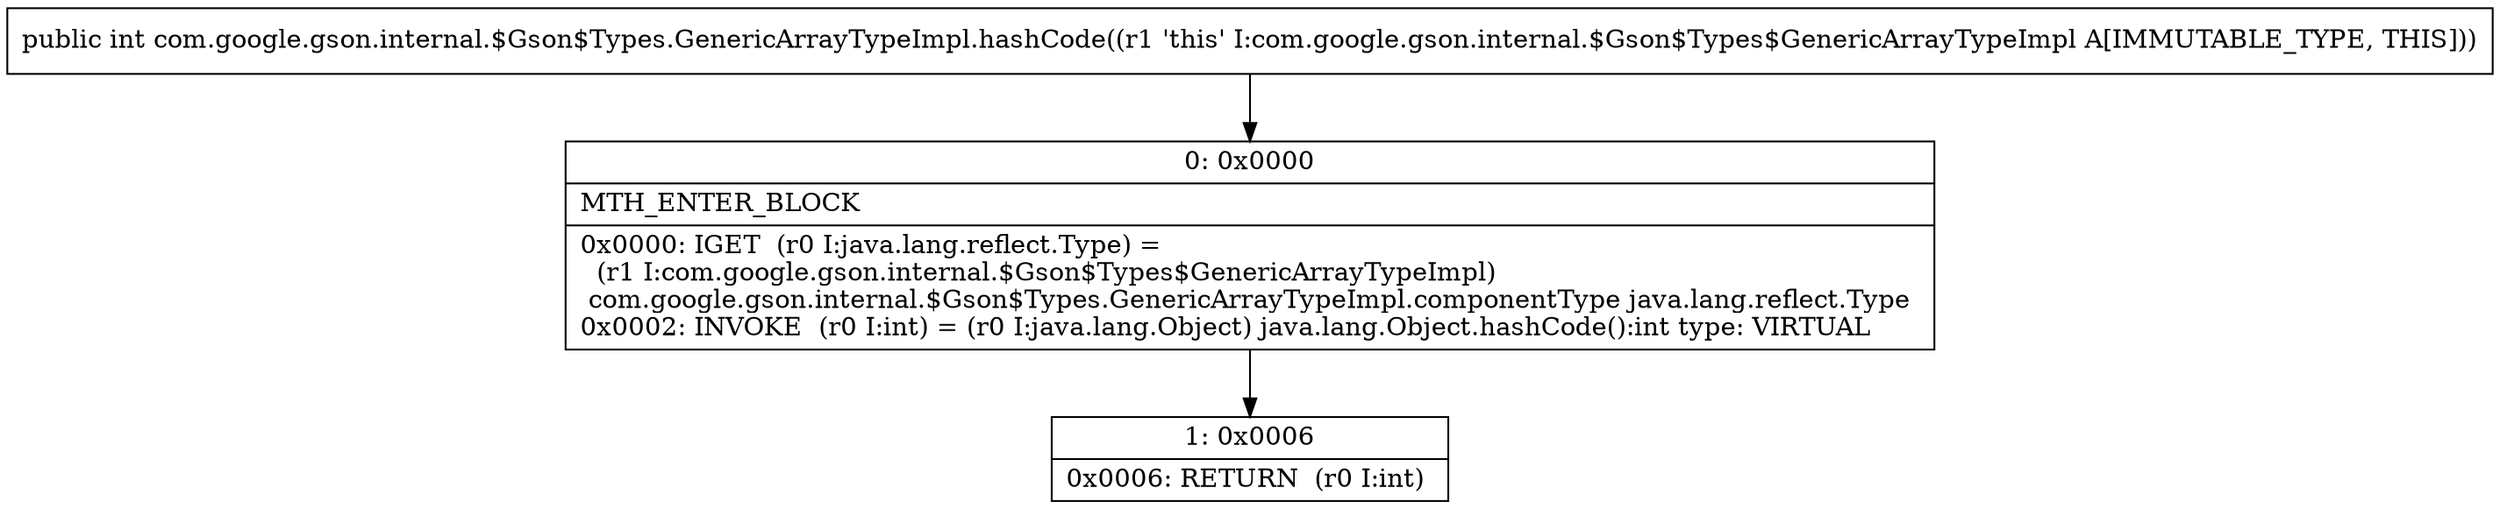 digraph "CFG forcom.google.gson.internal.$Gson$Types.GenericArrayTypeImpl.hashCode()I" {
Node_0 [shape=record,label="{0\:\ 0x0000|MTH_ENTER_BLOCK\l|0x0000: IGET  (r0 I:java.lang.reflect.Type) = \l  (r1 I:com.google.gson.internal.$Gson$Types$GenericArrayTypeImpl)\l com.google.gson.internal.$Gson$Types.GenericArrayTypeImpl.componentType java.lang.reflect.Type \l0x0002: INVOKE  (r0 I:int) = (r0 I:java.lang.Object) java.lang.Object.hashCode():int type: VIRTUAL \l}"];
Node_1 [shape=record,label="{1\:\ 0x0006|0x0006: RETURN  (r0 I:int) \l}"];
MethodNode[shape=record,label="{public int com.google.gson.internal.$Gson$Types.GenericArrayTypeImpl.hashCode((r1 'this' I:com.google.gson.internal.$Gson$Types$GenericArrayTypeImpl A[IMMUTABLE_TYPE, THIS])) }"];
MethodNode -> Node_0;
Node_0 -> Node_1;
}

